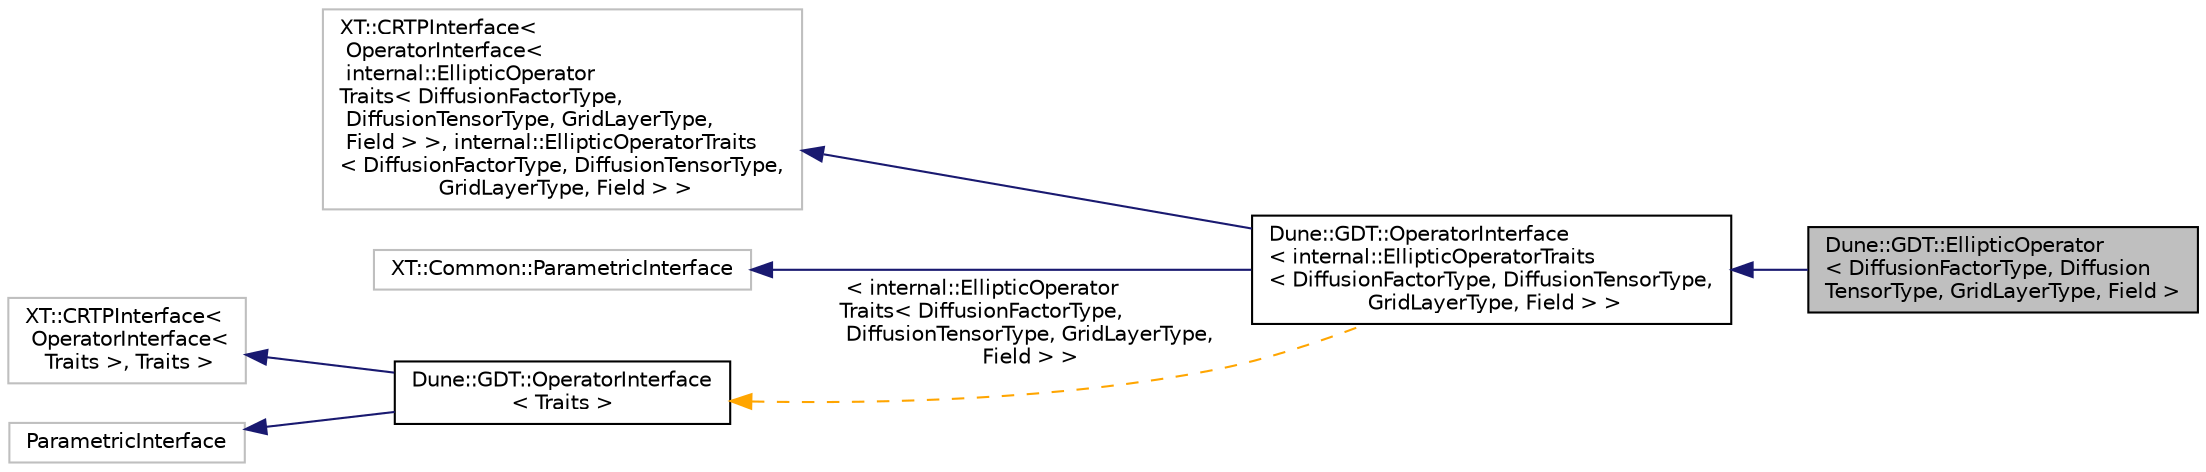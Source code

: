 digraph "Dune::GDT::EllipticOperator&lt; DiffusionFactorType, DiffusionTensorType, GridLayerType, Field &gt;"
{
  edge [fontname="Helvetica",fontsize="10",labelfontname="Helvetica",labelfontsize="10"];
  node [fontname="Helvetica",fontsize="10",shape=record];
  rankdir="LR";
  Node0 [label="Dune::GDT::EllipticOperator\l\< DiffusionFactorType, Diffusion\lTensorType, GridLayerType, Field \>",height=0.2,width=0.4,color="black", fillcolor="grey75", style="filled", fontcolor="black"];
  Node1 -> Node0 [dir="back",color="midnightblue",fontsize="10",style="solid",fontname="Helvetica"];
  Node1 [label="Dune::GDT::OperatorInterface\l\< internal::EllipticOperatorTraits\l\< DiffusionFactorType, DiffusionTensorType,\l GridLayerType, Field \> \>",height=0.2,width=0.4,color="black", fillcolor="white", style="filled",URL="$a02018.html"];
  Node2 -> Node1 [dir="back",color="midnightblue",fontsize="10",style="solid",fontname="Helvetica"];
  Node2 [label="XT::CRTPInterface\<\l OperatorInterface\<\l internal::EllipticOperator\lTraits\< DiffusionFactorType,\l DiffusionTensorType, GridLayerType,\l Field \> \>, internal::EllipticOperatorTraits\l\< DiffusionFactorType, DiffusionTensorType,\l GridLayerType, Field \> \>",height=0.2,width=0.4,color="grey75", fillcolor="white", style="filled"];
  Node3 -> Node1 [dir="back",color="midnightblue",fontsize="10",style="solid",fontname="Helvetica"];
  Node3 [label="XT::Common::ParametricInterface",height=0.2,width=0.4,color="grey75", fillcolor="white", style="filled"];
  Node4 -> Node1 [dir="back",color="orange",fontsize="10",style="dashed",label=" \< internal::EllipticOperator\lTraits\< DiffusionFactorType,\l DiffusionTensorType, GridLayerType,\l Field \> \>" ,fontname="Helvetica"];
  Node4 [label="Dune::GDT::OperatorInterface\l\< Traits \>",height=0.2,width=0.4,color="black", fillcolor="white", style="filled",URL="$a02018.html"];
  Node5 -> Node4 [dir="back",color="midnightblue",fontsize="10",style="solid",fontname="Helvetica"];
  Node5 [label="XT::CRTPInterface\<\l OperatorInterface\<\l Traits \>, Traits \>",height=0.2,width=0.4,color="grey75", fillcolor="white", style="filled"];
  Node6 -> Node4 [dir="back",color="midnightblue",fontsize="10",style="solid",fontname="Helvetica"];
  Node6 [label="ParametricInterface",height=0.2,width=0.4,color="grey75", fillcolor="white", style="filled"];
}
